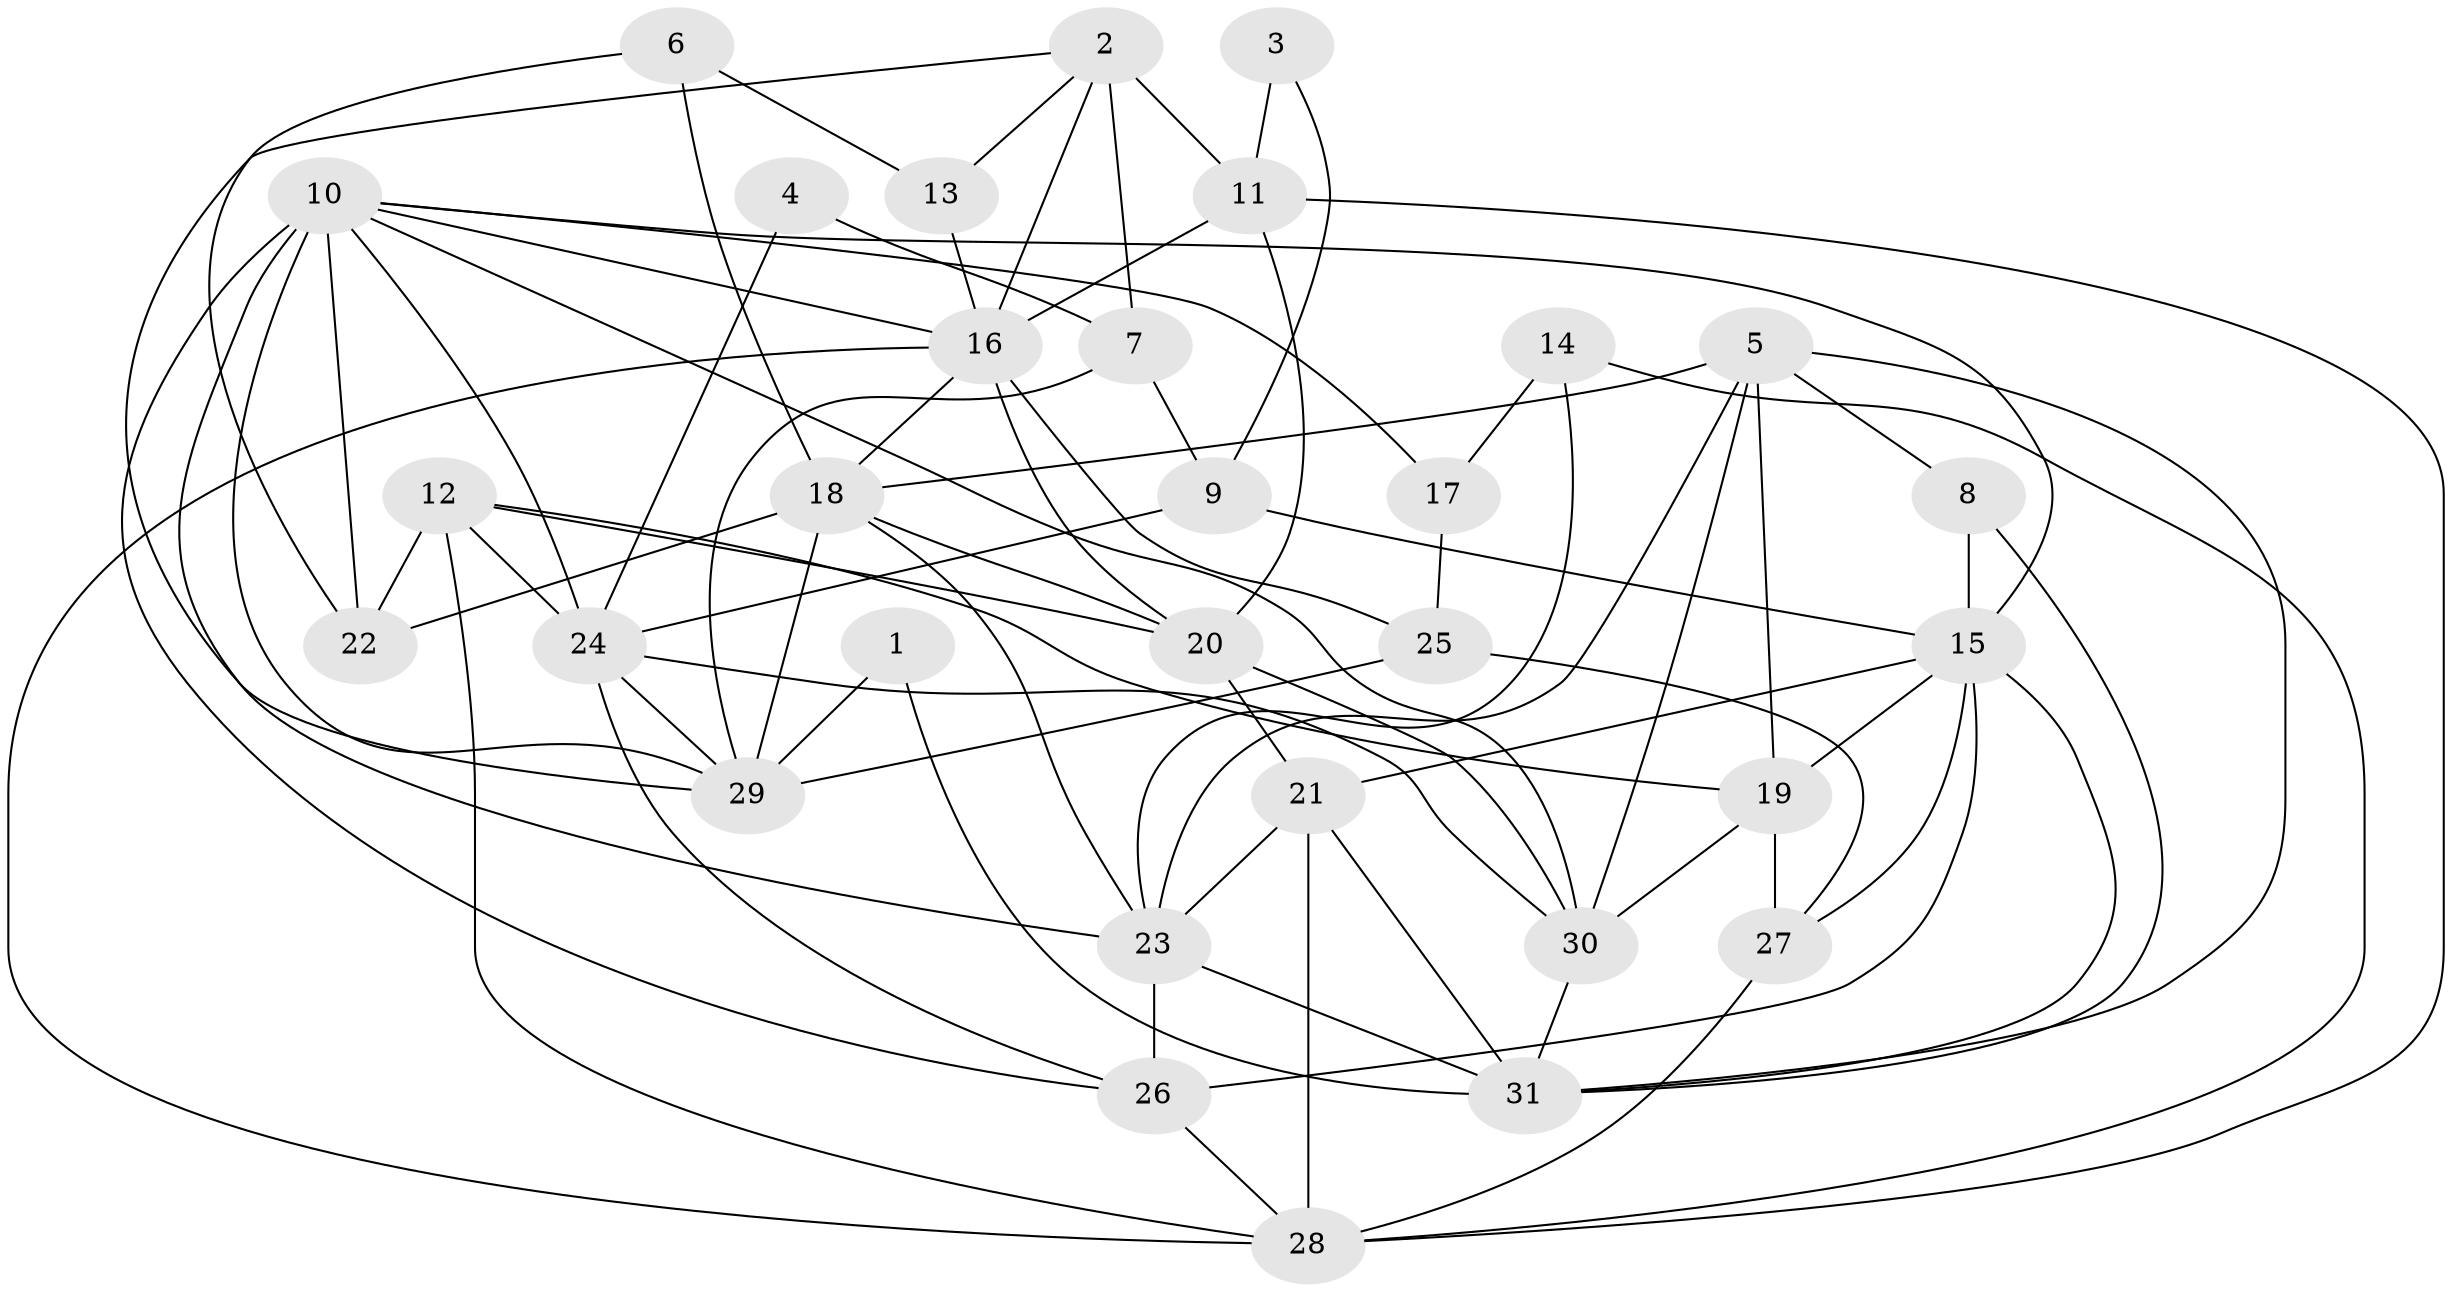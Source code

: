 // original degree distribution, {5: 0.1774193548387097, 2: 0.12903225806451613, 4: 0.25806451612903225, 3: 0.27419354838709675, 6: 0.12903225806451613, 7: 0.03225806451612903}
// Generated by graph-tools (version 1.1) at 2025/02/03/09/25 03:02:11]
// undirected, 31 vertices, 78 edges
graph export_dot {
graph [start="1"]
  node [color=gray90,style=filled];
  1;
  2;
  3;
  4;
  5;
  6;
  7;
  8;
  9;
  10;
  11;
  12;
  13;
  14;
  15;
  16;
  17;
  18;
  19;
  20;
  21;
  22;
  23;
  24;
  25;
  26;
  27;
  28;
  29;
  30;
  31;
  1 -- 29 [weight=1.0];
  1 -- 31 [weight=1.0];
  2 -- 7 [weight=2.0];
  2 -- 11 [weight=1.0];
  2 -- 13 [weight=1.0];
  2 -- 16 [weight=1.0];
  2 -- 29 [weight=1.0];
  3 -- 9 [weight=1.0];
  3 -- 11 [weight=1.0];
  4 -- 7 [weight=1.0];
  4 -- 24 [weight=1.0];
  5 -- 8 [weight=1.0];
  5 -- 18 [weight=1.0];
  5 -- 19 [weight=1.0];
  5 -- 23 [weight=1.0];
  5 -- 30 [weight=1.0];
  5 -- 31 [weight=1.0];
  6 -- 13 [weight=1.0];
  6 -- 18 [weight=1.0];
  6 -- 22 [weight=1.0];
  7 -- 9 [weight=2.0];
  7 -- 29 [weight=1.0];
  8 -- 15 [weight=1.0];
  8 -- 31 [weight=1.0];
  9 -- 15 [weight=1.0];
  9 -- 24 [weight=1.0];
  10 -- 15 [weight=1.0];
  10 -- 16 [weight=1.0];
  10 -- 17 [weight=1.0];
  10 -- 22 [weight=3.0];
  10 -- 23 [weight=1.0];
  10 -- 24 [weight=1.0];
  10 -- 26 [weight=1.0];
  10 -- 29 [weight=1.0];
  10 -- 30 [weight=1.0];
  11 -- 16 [weight=1.0];
  11 -- 20 [weight=1.0];
  11 -- 28 [weight=1.0];
  12 -- 19 [weight=1.0];
  12 -- 20 [weight=1.0];
  12 -- 22 [weight=1.0];
  12 -- 24 [weight=1.0];
  12 -- 28 [weight=1.0];
  13 -- 16 [weight=1.0];
  14 -- 17 [weight=1.0];
  14 -- 23 [weight=1.0];
  14 -- 28 [weight=1.0];
  15 -- 19 [weight=1.0];
  15 -- 21 [weight=1.0];
  15 -- 26 [weight=1.0];
  15 -- 27 [weight=1.0];
  15 -- 31 [weight=1.0];
  16 -- 18 [weight=1.0];
  16 -- 20 [weight=2.0];
  16 -- 25 [weight=2.0];
  16 -- 28 [weight=1.0];
  17 -- 25 [weight=1.0];
  18 -- 20 [weight=1.0];
  18 -- 22 [weight=1.0];
  18 -- 23 [weight=2.0];
  18 -- 29 [weight=1.0];
  19 -- 27 [weight=2.0];
  19 -- 30 [weight=2.0];
  20 -- 21 [weight=1.0];
  20 -- 30 [weight=1.0];
  21 -- 23 [weight=1.0];
  21 -- 28 [weight=3.0];
  21 -- 31 [weight=1.0];
  23 -- 26 [weight=1.0];
  23 -- 31 [weight=2.0];
  24 -- 26 [weight=1.0];
  24 -- 29 [weight=1.0];
  24 -- 30 [weight=1.0];
  25 -- 27 [weight=1.0];
  25 -- 29 [weight=1.0];
  26 -- 28 [weight=1.0];
  27 -- 28 [weight=1.0];
  30 -- 31 [weight=1.0];
}
